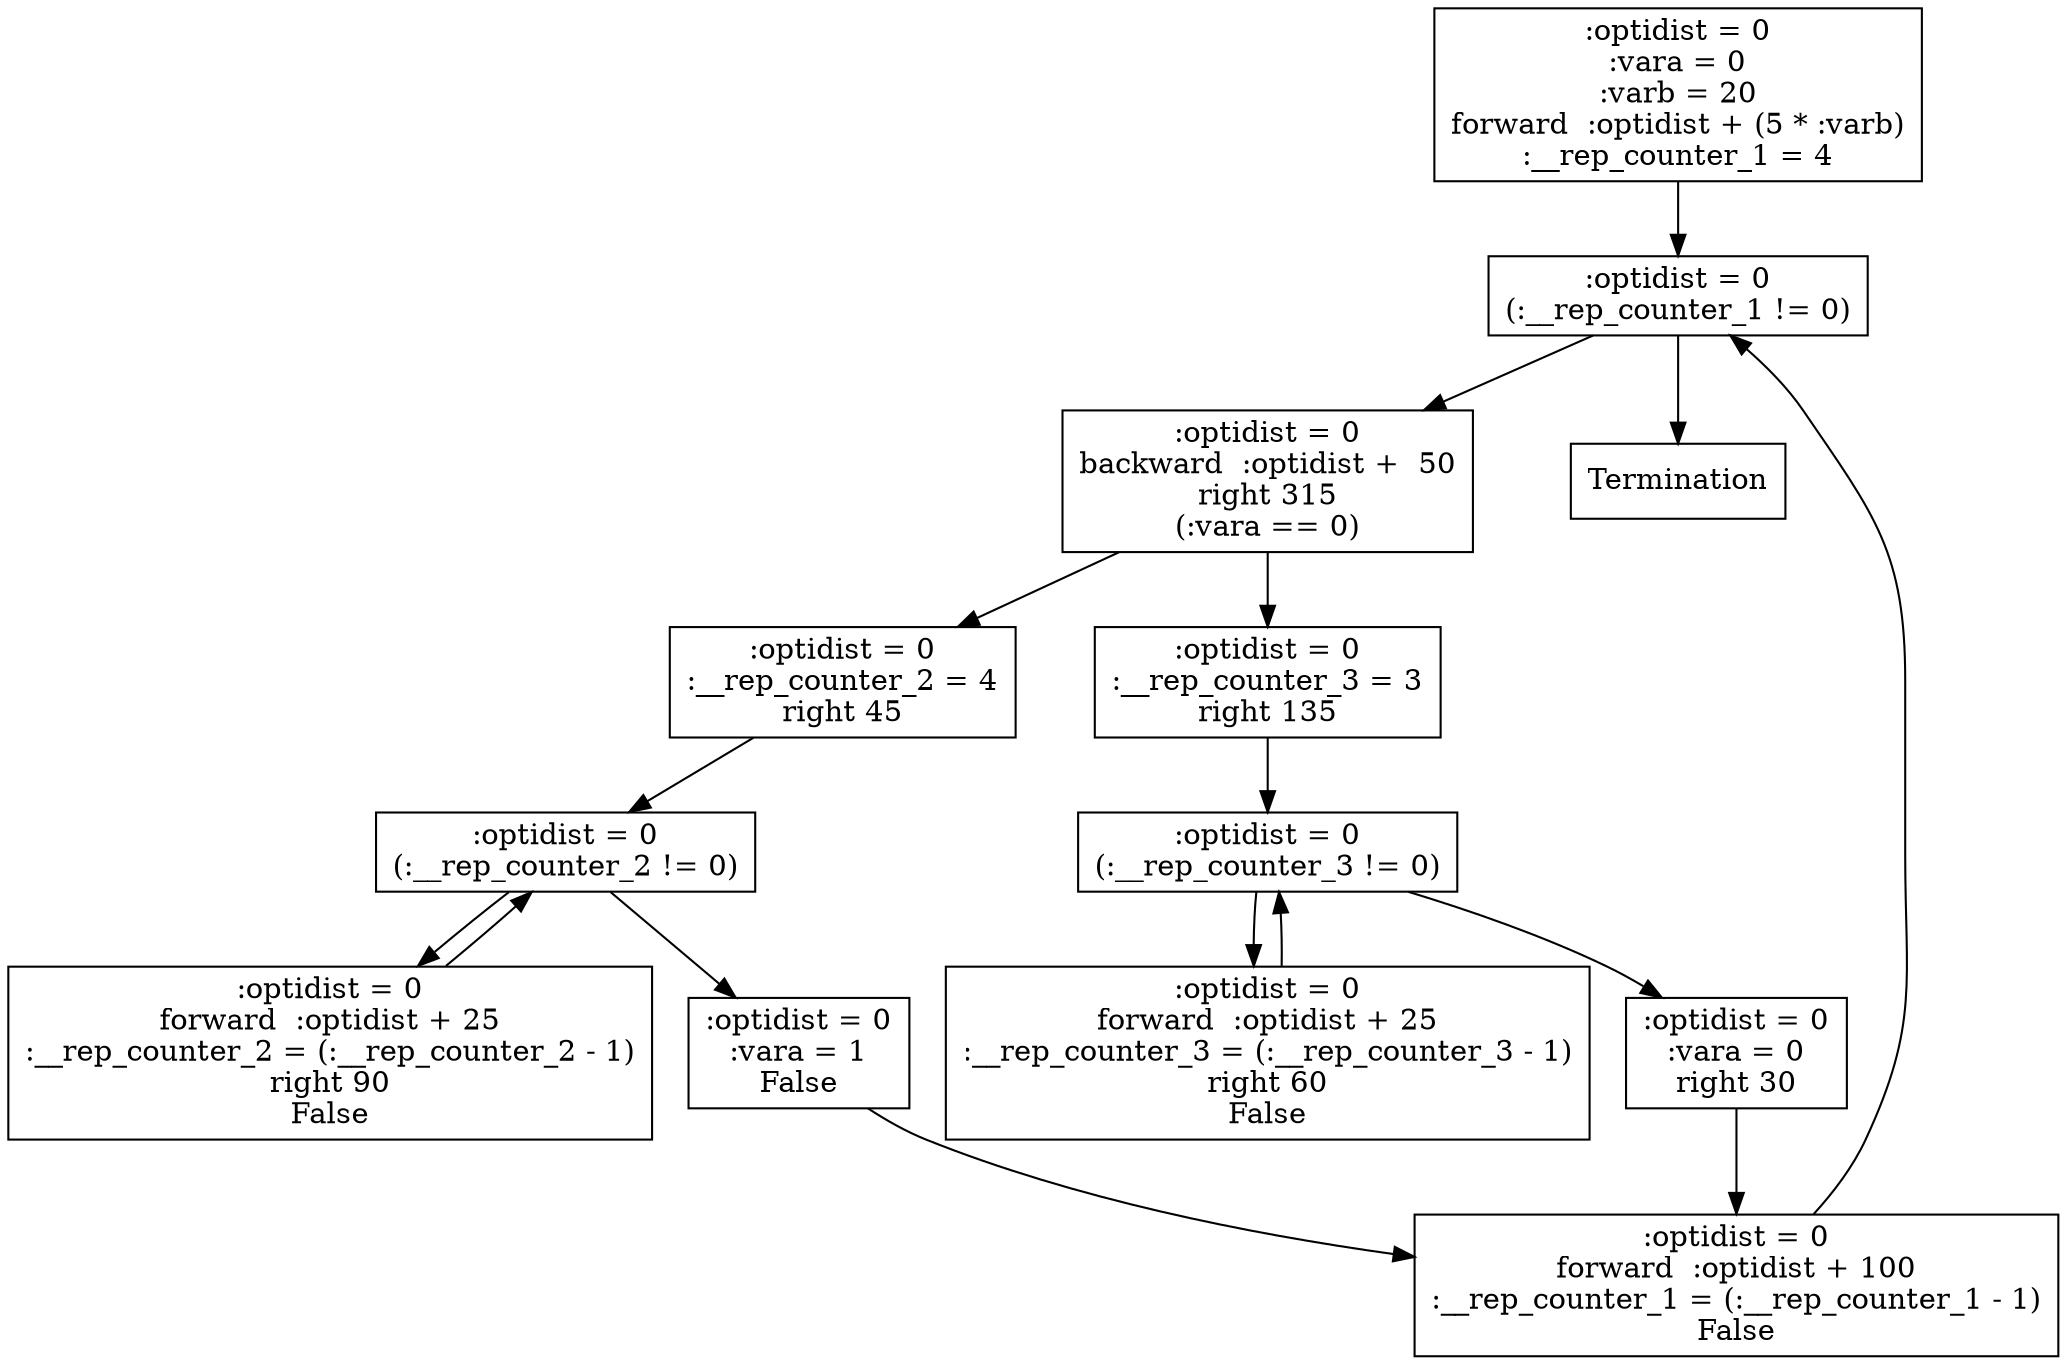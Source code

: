 // Control Flow Graph
strict digraph {
	0 [label=":optidist = 0
:vara = 0
:varb = 20
forward  :optidist + (5 * :varb)
:__rep_counter_1 = 4
" shape=box]
	5 [label=":optidist = 0
(:__rep_counter_1 != 0)
" shape=box]
	7 [label=":optidist = 0
backward  :optidist +  50
right 315
(:vara == 0)
" shape=box]
	11 [label=":optidist = 0
:__rep_counter_2 = 4
right 45
" shape=box]
	14 [label=":optidist = 0
(:__rep_counter_2 != 0)
" shape=box]
	16 [label=":optidist = 0
forward  :optidist + 25
:__rep_counter_2 = (:__rep_counter_2 - 1)
right 90
False
" shape=box]
	21 [label=":optidist = 0
:vara = 1
False
" shape=box]
	24 [label=":optidist = 0
:__rep_counter_3 = 3
right 135
" shape=box]
	27 [label=":optidist = 0
(:__rep_counter_3 != 0)
" shape=box]
	29 [label=":optidist = 0
forward  :optidist + 25
:__rep_counter_3 = (:__rep_counter_3 - 1)
right 60
False
" shape=box]
	34 [label=":optidist = 0
:vara = 0
right 30
" shape=box]
	37 [label=":optidist = 0
forward  :optidist + 100
:__rep_counter_1 = (:__rep_counter_1 - 1)
False
" shape=box]
	41 [label=Termination
 shape=box]
	0 -> 5
	5 -> 7
	5 -> 41
	7 -> 11
	7 -> 24
	11 -> 14
	14 -> 16
	14 -> 21
	16 -> 14
	21 -> 37
	24 -> 27
	27 -> 29
	27 -> 34
	29 -> 27
	34 -> 37
	37 -> 5
}
